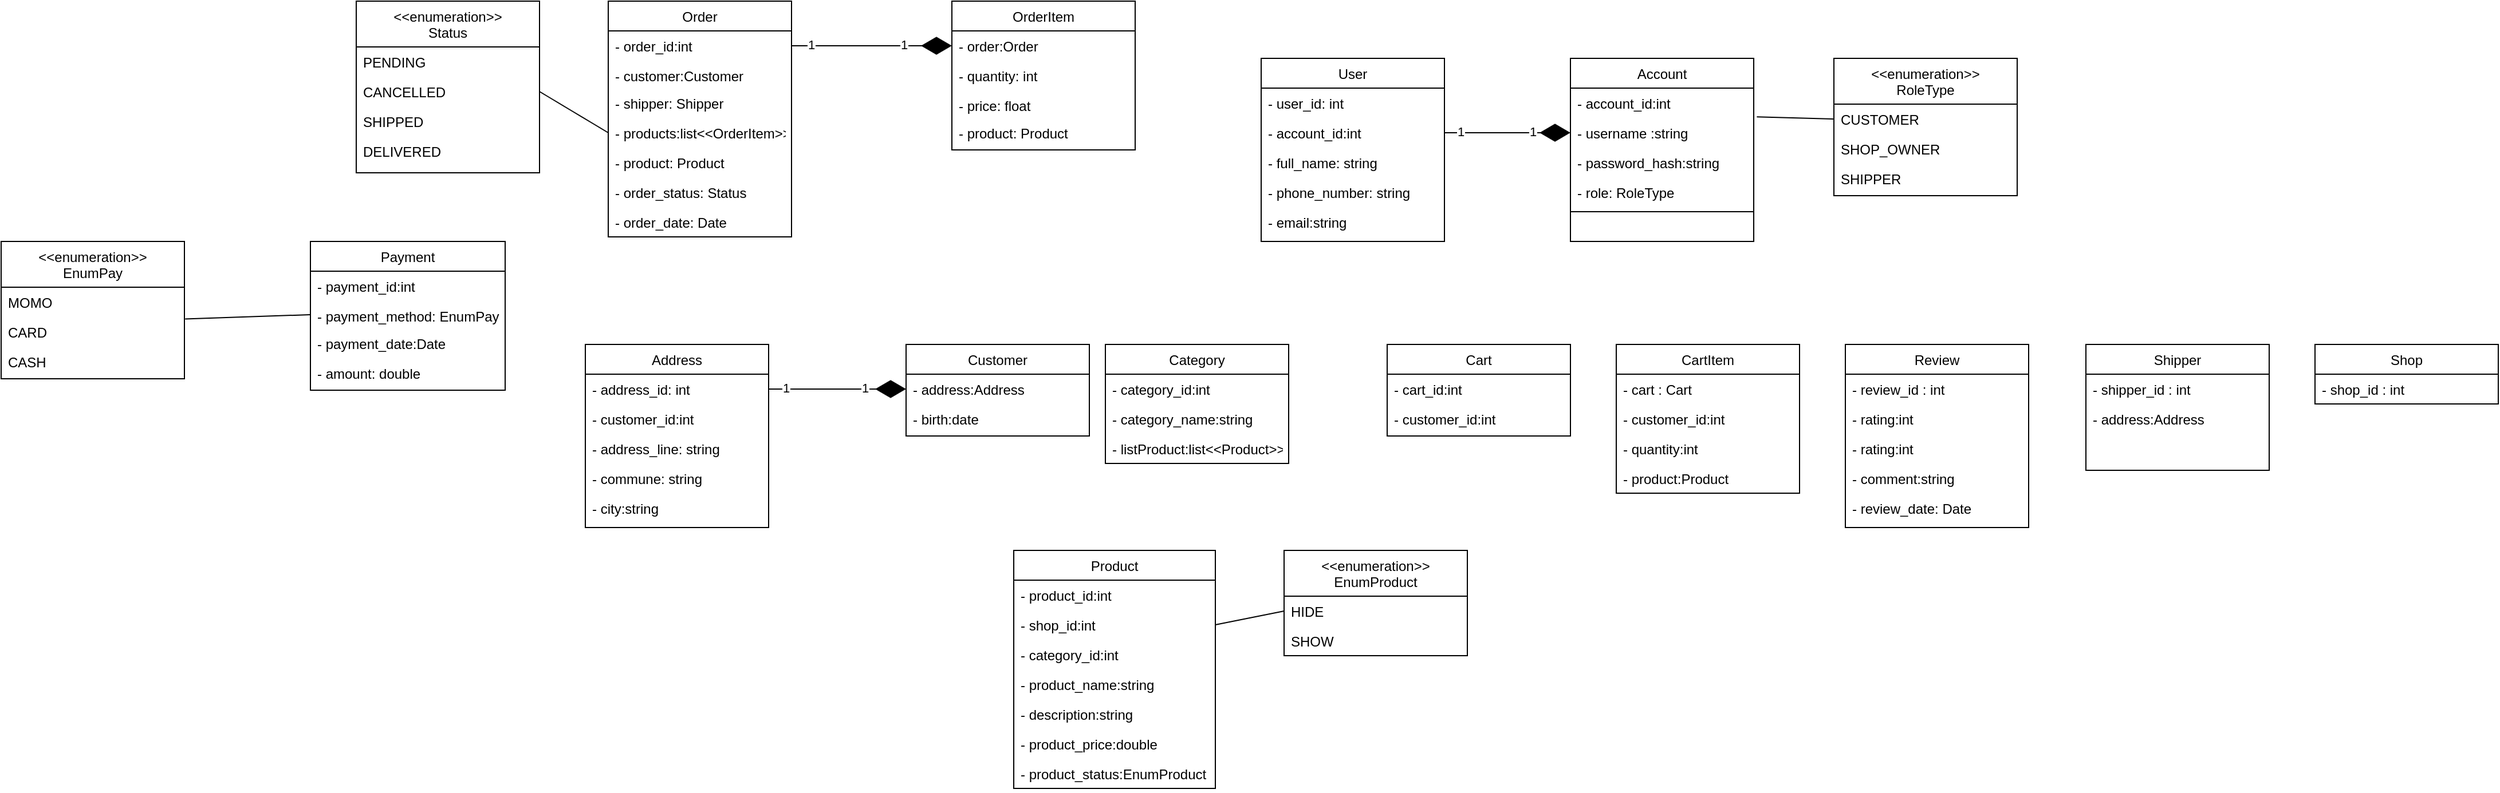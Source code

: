 <mxfile version="28.1.0">
  <diagram id="C5RBs43oDa-KdzZeNtuy" name="Page-1">
    <mxGraphModel dx="2270" dy="642" grid="1" gridSize="10" guides="1" tooltips="1" connect="1" arrows="1" fold="1" page="1" pageScale="1" pageWidth="827" pageHeight="1169" math="0" shadow="0">
      <root>
        <mxCell id="WIyWlLk6GJQsqaUBKTNV-0" />
        <mxCell id="WIyWlLk6GJQsqaUBKTNV-1" parent="WIyWlLk6GJQsqaUBKTNV-0" />
        <mxCell id="zkfFHV4jXpPFQw0GAbJ--17" value="Address" style="swimlane;fontStyle=0;align=center;verticalAlign=top;childLayout=stackLayout;horizontal=1;startSize=26;horizontalStack=0;resizeParent=1;resizeLast=0;collapsible=1;marginBottom=0;rounded=0;shadow=0;strokeWidth=1;" parent="WIyWlLk6GJQsqaUBKTNV-1" vertex="1">
          <mxGeometry x="-120" y="370" width="160" height="160" as="geometry">
            <mxRectangle x="550" y="140" width="160" height="26" as="alternateBounds" />
          </mxGeometry>
        </mxCell>
        <mxCell id="zkfFHV4jXpPFQw0GAbJ--18" value="- address_id: int" style="text;align=left;verticalAlign=top;spacingLeft=4;spacingRight=4;overflow=hidden;rotatable=0;points=[[0,0.5],[1,0.5]];portConstraint=eastwest;" parent="zkfFHV4jXpPFQw0GAbJ--17" vertex="1">
          <mxGeometry y="26" width="160" height="26" as="geometry" />
        </mxCell>
        <mxCell id="zkfFHV4jXpPFQw0GAbJ--19" value="- customer_id:int" style="text;align=left;verticalAlign=top;spacingLeft=4;spacingRight=4;overflow=hidden;rotatable=0;points=[[0,0.5],[1,0.5]];portConstraint=eastwest;rounded=0;shadow=0;html=0;" parent="zkfFHV4jXpPFQw0GAbJ--17" vertex="1">
          <mxGeometry y="52" width="160" height="26" as="geometry" />
        </mxCell>
        <mxCell id="zkfFHV4jXpPFQw0GAbJ--20" value="- address_line: string" style="text;align=left;verticalAlign=top;spacingLeft=4;spacingRight=4;overflow=hidden;rotatable=0;points=[[0,0.5],[1,0.5]];portConstraint=eastwest;rounded=0;shadow=0;html=0;" parent="zkfFHV4jXpPFQw0GAbJ--17" vertex="1">
          <mxGeometry y="78" width="160" height="26" as="geometry" />
        </mxCell>
        <mxCell id="zkfFHV4jXpPFQw0GAbJ--21" value="- commune: string" style="text;align=left;verticalAlign=top;spacingLeft=4;spacingRight=4;overflow=hidden;rotatable=0;points=[[0,0.5],[1,0.5]];portConstraint=eastwest;rounded=0;shadow=0;html=0;" parent="zkfFHV4jXpPFQw0GAbJ--17" vertex="1">
          <mxGeometry y="104" width="160" height="26" as="geometry" />
        </mxCell>
        <mxCell id="zkfFHV4jXpPFQw0GAbJ--22" value="- city:string" style="text;align=left;verticalAlign=top;spacingLeft=4;spacingRight=4;overflow=hidden;rotatable=0;points=[[0,0.5],[1,0.5]];portConstraint=eastwest;rounded=0;shadow=0;html=0;" parent="zkfFHV4jXpPFQw0GAbJ--17" vertex="1">
          <mxGeometry y="130" width="160" height="26" as="geometry" />
        </mxCell>
        <mxCell id="yYIzffoy473ILWTqGYML-0" value="Account" style="swimlane;fontStyle=0;align=center;verticalAlign=top;childLayout=stackLayout;horizontal=1;startSize=26;horizontalStack=0;resizeParent=1;resizeLast=0;collapsible=1;marginBottom=0;rounded=0;shadow=0;strokeWidth=1;" parent="WIyWlLk6GJQsqaUBKTNV-1" vertex="1">
          <mxGeometry x="740" y="120" width="160" height="160" as="geometry">
            <mxRectangle x="550" y="140" width="160" height="26" as="alternateBounds" />
          </mxGeometry>
        </mxCell>
        <mxCell id="yYIzffoy473ILWTqGYML-1" value="- account_id:int" style="text;align=left;verticalAlign=top;spacingLeft=4;spacingRight=4;overflow=hidden;rotatable=0;points=[[0,0.5],[1,0.5]];portConstraint=eastwest;" parent="yYIzffoy473ILWTqGYML-0" vertex="1">
          <mxGeometry y="26" width="160" height="26" as="geometry" />
        </mxCell>
        <mxCell id="yYIzffoy473ILWTqGYML-2" value="- username :string" style="text;align=left;verticalAlign=top;spacingLeft=4;spacingRight=4;overflow=hidden;rotatable=0;points=[[0,0.5],[1,0.5]];portConstraint=eastwest;rounded=0;shadow=0;html=0;" parent="yYIzffoy473ILWTqGYML-0" vertex="1">
          <mxGeometry y="52" width="160" height="26" as="geometry" />
        </mxCell>
        <mxCell id="yYIzffoy473ILWTqGYML-3" value="- password_hash:string" style="text;align=left;verticalAlign=top;spacingLeft=4;spacingRight=4;overflow=hidden;rotatable=0;points=[[0,0.5],[1,0.5]];portConstraint=eastwest;rounded=0;shadow=0;html=0;" parent="yYIzffoy473ILWTqGYML-0" vertex="1">
          <mxGeometry y="78" width="160" height="26" as="geometry" />
        </mxCell>
        <mxCell id="yYIzffoy473ILWTqGYML-4" value="- role: RoleType" style="text;align=left;verticalAlign=top;spacingLeft=4;spacingRight=4;overflow=hidden;rotatable=0;points=[[0,0.5],[1,0.5]];portConstraint=eastwest;rounded=0;shadow=0;html=0;" parent="yYIzffoy473ILWTqGYML-0" vertex="1">
          <mxGeometry y="104" width="160" height="26" as="geometry" />
        </mxCell>
        <mxCell id="yYIzffoy473ILWTqGYML-6" value="" style="line;html=1;strokeWidth=1;align=left;verticalAlign=middle;spacingTop=-1;spacingLeft=3;spacingRight=3;rotatable=0;labelPosition=right;points=[];portConstraint=eastwest;" parent="yYIzffoy473ILWTqGYML-0" vertex="1">
          <mxGeometry y="130" width="160" height="8" as="geometry" />
        </mxCell>
        <mxCell id="yYIzffoy473ILWTqGYML-9" value="&lt;&lt;enumeration&gt;&gt;&#xa;RoleType" style="swimlane;fontStyle=0;align=center;verticalAlign=top;childLayout=stackLayout;horizontal=1;startSize=40;horizontalStack=0;resizeParent=1;resizeLast=0;collapsible=1;marginBottom=0;rounded=0;shadow=0;strokeWidth=1;" parent="WIyWlLk6GJQsqaUBKTNV-1" vertex="1">
          <mxGeometry x="970" y="120" width="160" height="120" as="geometry">
            <mxRectangle x="980" y="100" width="160" height="40" as="alternateBounds" />
          </mxGeometry>
        </mxCell>
        <mxCell id="yYIzffoy473ILWTqGYML-10" value="CUSTOMER" style="text;align=left;verticalAlign=top;spacingLeft=4;spacingRight=4;overflow=hidden;rotatable=0;points=[[0,0.5],[1,0.5]];portConstraint=eastwest;" parent="yYIzffoy473ILWTqGYML-9" vertex="1">
          <mxGeometry y="40" width="160" height="26" as="geometry" />
        </mxCell>
        <mxCell id="yYIzffoy473ILWTqGYML-11" value="SHOP_OWNER" style="text;align=left;verticalAlign=top;spacingLeft=4;spacingRight=4;overflow=hidden;rotatable=0;points=[[0,0.5],[1,0.5]];portConstraint=eastwest;rounded=0;shadow=0;html=0;" parent="yYIzffoy473ILWTqGYML-9" vertex="1">
          <mxGeometry y="66" width="160" height="26" as="geometry" />
        </mxCell>
        <mxCell id="yYIzffoy473ILWTqGYML-12" value="SHIPPER" style="text;align=left;verticalAlign=top;spacingLeft=4;spacingRight=4;overflow=hidden;rotatable=0;points=[[0,0.5],[1,0.5]];portConstraint=eastwest;rounded=0;shadow=0;html=0;" parent="yYIzffoy473ILWTqGYML-9" vertex="1">
          <mxGeometry y="92" width="160" height="26" as="geometry" />
        </mxCell>
        <mxCell id="yYIzffoy473ILWTqGYML-15" value="" style="endArrow=none;html=1;rounded=0;entryX=1.017;entryY=0.966;entryDx=0;entryDy=0;exitX=0;exitY=0.5;exitDx=0;exitDy=0;entryPerimeter=0;" parent="WIyWlLk6GJQsqaUBKTNV-1" source="yYIzffoy473ILWTqGYML-10" target="yYIzffoy473ILWTqGYML-1" edge="1">
          <mxGeometry width="50" height="50" relative="1" as="geometry">
            <mxPoint x="730" y="320" as="sourcePoint" />
            <mxPoint x="780" y="270" as="targetPoint" />
            <Array as="points" />
          </mxGeometry>
        </mxCell>
        <mxCell id="yYIzffoy473ILWTqGYML-16" value="User" style="swimlane;fontStyle=0;align=center;verticalAlign=top;childLayout=stackLayout;horizontal=1;startSize=26;horizontalStack=0;resizeParent=1;resizeLast=0;collapsible=1;marginBottom=0;rounded=0;shadow=0;strokeWidth=1;" parent="WIyWlLk6GJQsqaUBKTNV-1" vertex="1">
          <mxGeometry x="470" y="120" width="160" height="160" as="geometry">
            <mxRectangle x="550" y="140" width="160" height="26" as="alternateBounds" />
          </mxGeometry>
        </mxCell>
        <mxCell id="yYIzffoy473ILWTqGYML-17" value="- user_id: int" style="text;align=left;verticalAlign=top;spacingLeft=4;spacingRight=4;overflow=hidden;rotatable=0;points=[[0,0.5],[1,0.5]];portConstraint=eastwest;" parent="yYIzffoy473ILWTqGYML-16" vertex="1">
          <mxGeometry y="26" width="160" height="26" as="geometry" />
        </mxCell>
        <mxCell id="yYIzffoy473ILWTqGYML-18" value="- account_id:int" style="text;align=left;verticalAlign=top;spacingLeft=4;spacingRight=4;overflow=hidden;rotatable=0;points=[[0,0.5],[1,0.5]];portConstraint=eastwest;rounded=0;shadow=0;html=0;" parent="yYIzffoy473ILWTqGYML-16" vertex="1">
          <mxGeometry y="52" width="160" height="26" as="geometry" />
        </mxCell>
        <mxCell id="yYIzffoy473ILWTqGYML-19" value="- full_name: string" style="text;align=left;verticalAlign=top;spacingLeft=4;spacingRight=4;overflow=hidden;rotatable=0;points=[[0,0.5],[1,0.5]];portConstraint=eastwest;rounded=0;shadow=0;html=0;" parent="yYIzffoy473ILWTqGYML-16" vertex="1">
          <mxGeometry y="78" width="160" height="26" as="geometry" />
        </mxCell>
        <mxCell id="yYIzffoy473ILWTqGYML-20" value="- phone_number: string" style="text;align=left;verticalAlign=top;spacingLeft=4;spacingRight=4;overflow=hidden;rotatable=0;points=[[0,0.5],[1,0.5]];portConstraint=eastwest;rounded=0;shadow=0;html=0;" parent="yYIzffoy473ILWTqGYML-16" vertex="1">
          <mxGeometry y="104" width="160" height="26" as="geometry" />
        </mxCell>
        <mxCell id="yYIzffoy473ILWTqGYML-21" value="- email:string" style="text;align=left;verticalAlign=top;spacingLeft=4;spacingRight=4;overflow=hidden;rotatable=0;points=[[0,0.5],[1,0.5]];portConstraint=eastwest;rounded=0;shadow=0;html=0;" parent="yYIzffoy473ILWTqGYML-16" vertex="1">
          <mxGeometry y="130" width="160" height="26" as="geometry" />
        </mxCell>
        <mxCell id="yYIzffoy473ILWTqGYML-22" value="" style="endArrow=diamondThin;endFill=1;endSize=24;html=1;rounded=0;exitX=1;exitY=0.5;exitDx=0;exitDy=0;entryX=0;entryY=0.5;entryDx=0;entryDy=0;" parent="WIyWlLk6GJQsqaUBKTNV-1" source="yYIzffoy473ILWTqGYML-18" target="yYIzffoy473ILWTqGYML-2" edge="1">
          <mxGeometry width="160" relative="1" as="geometry">
            <mxPoint x="630" y="480" as="sourcePoint" />
            <mxPoint x="790" y="480" as="targetPoint" />
          </mxGeometry>
        </mxCell>
        <mxCell id="yYIzffoy473ILWTqGYML-23" value="1" style="edgeLabel;html=1;align=center;verticalAlign=middle;resizable=0;points=[];" parent="yYIzffoy473ILWTqGYML-22" vertex="1" connectable="0">
          <mxGeometry x="-0.756" y="1" relative="1" as="geometry">
            <mxPoint as="offset" />
          </mxGeometry>
        </mxCell>
        <mxCell id="yYIzffoy473ILWTqGYML-24" value="1" style="edgeLabel;html=1;align=center;verticalAlign=middle;resizable=0;points=[];" parent="yYIzffoy473ILWTqGYML-22" vertex="1" connectable="0">
          <mxGeometry x="0.399" y="1" relative="1" as="geometry">
            <mxPoint as="offset" />
          </mxGeometry>
        </mxCell>
        <mxCell id="yYIzffoy473ILWTqGYML-25" value="Cart" style="swimlane;fontStyle=0;align=center;verticalAlign=top;childLayout=stackLayout;horizontal=1;startSize=26;horizontalStack=0;resizeParent=1;resizeLast=0;collapsible=1;marginBottom=0;rounded=0;shadow=0;strokeWidth=1;" parent="WIyWlLk6GJQsqaUBKTNV-1" vertex="1">
          <mxGeometry x="580" y="370" width="160" height="80" as="geometry">
            <mxRectangle x="550" y="140" width="160" height="26" as="alternateBounds" />
          </mxGeometry>
        </mxCell>
        <mxCell id="yYIzffoy473ILWTqGYML-26" value="- cart_id:int" style="text;align=left;verticalAlign=top;spacingLeft=4;spacingRight=4;overflow=hidden;rotatable=0;points=[[0,0.5],[1,0.5]];portConstraint=eastwest;" parent="yYIzffoy473ILWTqGYML-25" vertex="1">
          <mxGeometry y="26" width="160" height="26" as="geometry" />
        </mxCell>
        <mxCell id="yYIzffoy473ILWTqGYML-27" value="- customer_id:int" style="text;align=left;verticalAlign=top;spacingLeft=4;spacingRight=4;overflow=hidden;rotatable=0;points=[[0,0.5],[1,0.5]];portConstraint=eastwest;rounded=0;shadow=0;html=0;" parent="yYIzffoy473ILWTqGYML-25" vertex="1">
          <mxGeometry y="52" width="160" height="26" as="geometry" />
        </mxCell>
        <mxCell id="yYIzffoy473ILWTqGYML-31" value="CartItem" style="swimlane;fontStyle=0;align=center;verticalAlign=top;childLayout=stackLayout;horizontal=1;startSize=26;horizontalStack=0;resizeParent=1;resizeLast=0;collapsible=1;marginBottom=0;rounded=0;shadow=0;strokeWidth=1;" parent="WIyWlLk6GJQsqaUBKTNV-1" vertex="1">
          <mxGeometry x="780" y="370" width="160" height="130" as="geometry">
            <mxRectangle x="550" y="140" width="160" height="26" as="alternateBounds" />
          </mxGeometry>
        </mxCell>
        <mxCell id="yYIzffoy473ILWTqGYML-32" value="- cart : Cart" style="text;align=left;verticalAlign=top;spacingLeft=4;spacingRight=4;overflow=hidden;rotatable=0;points=[[0,0.5],[1,0.5]];portConstraint=eastwest;" parent="yYIzffoy473ILWTqGYML-31" vertex="1">
          <mxGeometry y="26" width="160" height="26" as="geometry" />
        </mxCell>
        <mxCell id="yYIzffoy473ILWTqGYML-33" value="- customer_id:int" style="text;align=left;verticalAlign=top;spacingLeft=4;spacingRight=4;overflow=hidden;rotatable=0;points=[[0,0.5],[1,0.5]];portConstraint=eastwest;rounded=0;shadow=0;html=0;" parent="yYIzffoy473ILWTqGYML-31" vertex="1">
          <mxGeometry y="52" width="160" height="26" as="geometry" />
        </mxCell>
        <mxCell id="yYIzffoy473ILWTqGYML-35" value="- quantity:int" style="text;align=left;verticalAlign=top;spacingLeft=4;spacingRight=4;overflow=hidden;rotatable=0;points=[[0,0.5],[1,0.5]];portConstraint=eastwest;rounded=0;shadow=0;html=0;" parent="yYIzffoy473ILWTqGYML-31" vertex="1">
          <mxGeometry y="78" width="160" height="26" as="geometry" />
        </mxCell>
        <mxCell id="yYIzffoy473ILWTqGYML-40" value="- product:Product" style="text;align=left;verticalAlign=top;spacingLeft=4;spacingRight=4;overflow=hidden;rotatable=0;points=[[0,0.5],[1,0.5]];portConstraint=eastwest;rounded=0;shadow=0;html=0;" parent="yYIzffoy473ILWTqGYML-31" vertex="1">
          <mxGeometry y="104" width="160" height="26" as="geometry" />
        </mxCell>
        <mxCell id="yYIzffoy473ILWTqGYML-36" value="Category" style="swimlane;fontStyle=0;align=center;verticalAlign=top;childLayout=stackLayout;horizontal=1;startSize=26;horizontalStack=0;resizeParent=1;resizeLast=0;collapsible=1;marginBottom=0;rounded=0;shadow=0;strokeWidth=1;" parent="WIyWlLk6GJQsqaUBKTNV-1" vertex="1">
          <mxGeometry x="334" y="370" width="160" height="104" as="geometry">
            <mxRectangle x="550" y="140" width="160" height="26" as="alternateBounds" />
          </mxGeometry>
        </mxCell>
        <mxCell id="yYIzffoy473ILWTqGYML-37" value="- category_id:int" style="text;align=left;verticalAlign=top;spacingLeft=4;spacingRight=4;overflow=hidden;rotatable=0;points=[[0,0.5],[1,0.5]];portConstraint=eastwest;" parent="yYIzffoy473ILWTqGYML-36" vertex="1">
          <mxGeometry y="26" width="160" height="26" as="geometry" />
        </mxCell>
        <mxCell id="yYIzffoy473ILWTqGYML-38" value="- category_name:string" style="text;align=left;verticalAlign=top;spacingLeft=4;spacingRight=4;overflow=hidden;rotatable=0;points=[[0,0.5],[1,0.5]];portConstraint=eastwest;rounded=0;shadow=0;html=0;" parent="yYIzffoy473ILWTqGYML-36" vertex="1">
          <mxGeometry y="52" width="160" height="26" as="geometry" />
        </mxCell>
        <mxCell id="yYIzffoy473ILWTqGYML-39" value="- listProduct:list&lt;&lt;Product&gt;&gt;" style="text;align=left;verticalAlign=top;spacingLeft=4;spacingRight=4;overflow=hidden;rotatable=0;points=[[0,0.5],[1,0.5]];portConstraint=eastwest;rounded=0;shadow=0;html=0;" parent="yYIzffoy473ILWTqGYML-36" vertex="1">
          <mxGeometry y="78" width="160" height="26" as="geometry" />
        </mxCell>
        <mxCell id="yYIzffoy473ILWTqGYML-41" value="Customer" style="swimlane;fontStyle=0;align=center;verticalAlign=top;childLayout=stackLayout;horizontal=1;startSize=26;horizontalStack=0;resizeParent=1;resizeLast=0;collapsible=1;marginBottom=0;rounded=0;shadow=0;strokeWidth=1;" parent="WIyWlLk6GJQsqaUBKTNV-1" vertex="1">
          <mxGeometry x="160" y="370" width="160" height="80" as="geometry">
            <mxRectangle x="550" y="140" width="160" height="26" as="alternateBounds" />
          </mxGeometry>
        </mxCell>
        <mxCell id="yYIzffoy473ILWTqGYML-42" value="- address:Address" style="text;align=left;verticalAlign=top;spacingLeft=4;spacingRight=4;overflow=hidden;rotatable=0;points=[[0,0.5],[1,0.5]];portConstraint=eastwest;" parent="yYIzffoy473ILWTqGYML-41" vertex="1">
          <mxGeometry y="26" width="160" height="26" as="geometry" />
        </mxCell>
        <mxCell id="yYIzffoy473ILWTqGYML-43" value="- birth:date" style="text;align=left;verticalAlign=top;spacingLeft=4;spacingRight=4;overflow=hidden;rotatable=0;points=[[0,0.5],[1,0.5]];portConstraint=eastwest;rounded=0;shadow=0;html=0;" parent="yYIzffoy473ILWTqGYML-41" vertex="1">
          <mxGeometry y="52" width="160" height="26" as="geometry" />
        </mxCell>
        <mxCell id="yYIzffoy473ILWTqGYML-45" value="" style="endArrow=diamondThin;endFill=1;endSize=24;html=1;rounded=0;exitX=1;exitY=0.5;exitDx=0;exitDy=0;entryX=0;entryY=0.5;entryDx=0;entryDy=0;" parent="WIyWlLk6GJQsqaUBKTNV-1" source="zkfFHV4jXpPFQw0GAbJ--18" target="yYIzffoy473ILWTqGYML-42" edge="1">
          <mxGeometry width="160" relative="1" as="geometry">
            <mxPoint x="660" y="260" as="sourcePoint" />
            <mxPoint x="770" y="260" as="targetPoint" />
          </mxGeometry>
        </mxCell>
        <mxCell id="yYIzffoy473ILWTqGYML-46" value="1" style="edgeLabel;html=1;align=center;verticalAlign=middle;resizable=0;points=[];" parent="yYIzffoy473ILWTqGYML-45" vertex="1" connectable="0">
          <mxGeometry x="-0.756" y="1" relative="1" as="geometry">
            <mxPoint as="offset" />
          </mxGeometry>
        </mxCell>
        <mxCell id="yYIzffoy473ILWTqGYML-47" value="1" style="edgeLabel;html=1;align=center;verticalAlign=middle;resizable=0;points=[];" parent="yYIzffoy473ILWTqGYML-45" vertex="1" connectable="0">
          <mxGeometry x="0.399" y="1" relative="1" as="geometry">
            <mxPoint as="offset" />
          </mxGeometry>
        </mxCell>
        <mxCell id="yYIzffoy473ILWTqGYML-48" value="OrderItem" style="swimlane;fontStyle=0;align=center;verticalAlign=top;childLayout=stackLayout;horizontal=1;startSize=26;horizontalStack=0;resizeParent=1;resizeLast=0;collapsible=1;marginBottom=0;rounded=0;shadow=0;strokeWidth=1;" parent="WIyWlLk6GJQsqaUBKTNV-1" vertex="1">
          <mxGeometry x="200" y="70" width="160" height="130" as="geometry">
            <mxRectangle x="550" y="140" width="160" height="26" as="alternateBounds" />
          </mxGeometry>
        </mxCell>
        <mxCell id="yYIzffoy473ILWTqGYML-58" value="- order:Order" style="text;align=left;verticalAlign=top;spacingLeft=4;spacingRight=4;overflow=hidden;rotatable=0;points=[[0,0.5],[1,0.5]];portConstraint=eastwest;" parent="yYIzffoy473ILWTqGYML-48" vertex="1">
          <mxGeometry y="26" width="160" height="26" as="geometry" />
        </mxCell>
        <mxCell id="yYIzffoy473ILWTqGYML-61" value="- quantity: int" style="text;align=left;verticalAlign=top;spacingLeft=4;spacingRight=4;overflow=hidden;rotatable=0;points=[[0,0.5],[1,0.5]];portConstraint=eastwest;" parent="yYIzffoy473ILWTqGYML-48" vertex="1">
          <mxGeometry y="52" width="160" height="26" as="geometry" />
        </mxCell>
        <mxCell id="yYIzffoy473ILWTqGYML-60" value="- price: float" style="text;align=left;verticalAlign=top;spacingLeft=4;spacingRight=4;overflow=hidden;rotatable=0;points=[[0,0.5],[1,0.5]];portConstraint=eastwest;" parent="yYIzffoy473ILWTqGYML-48" vertex="1">
          <mxGeometry y="78" width="160" height="24" as="geometry" />
        </mxCell>
        <mxCell id="yYIzffoy473ILWTqGYML-59" value="- product: Product" style="text;align=left;verticalAlign=top;spacingLeft=4;spacingRight=4;overflow=hidden;rotatable=0;points=[[0,0.5],[1,0.5]];portConstraint=eastwest;" parent="yYIzffoy473ILWTqGYML-48" vertex="1">
          <mxGeometry y="102" width="160" height="26" as="geometry" />
        </mxCell>
        <mxCell id="yYIzffoy473ILWTqGYML-62" value="Order" style="swimlane;fontStyle=0;align=center;verticalAlign=top;childLayout=stackLayout;horizontal=1;startSize=26;horizontalStack=0;resizeParent=1;resizeLast=0;collapsible=1;marginBottom=0;rounded=0;shadow=0;strokeWidth=1;" parent="WIyWlLk6GJQsqaUBKTNV-1" vertex="1">
          <mxGeometry x="-100" y="70" width="160" height="206" as="geometry">
            <mxRectangle x="550" y="140" width="160" height="26" as="alternateBounds" />
          </mxGeometry>
        </mxCell>
        <mxCell id="yYIzffoy473ILWTqGYML-63" value="- order_id:int" style="text;align=left;verticalAlign=top;spacingLeft=4;spacingRight=4;overflow=hidden;rotatable=0;points=[[0,0.5],[1,0.5]];portConstraint=eastwest;" parent="yYIzffoy473ILWTqGYML-62" vertex="1">
          <mxGeometry y="26" width="160" height="26" as="geometry" />
        </mxCell>
        <mxCell id="yYIzffoy473ILWTqGYML-65" value="- customer:Customer" style="text;align=left;verticalAlign=top;spacingLeft=4;spacingRight=4;overflow=hidden;rotatable=0;points=[[0,0.5],[1,0.5]];portConstraint=eastwest;" parent="yYIzffoy473ILWTqGYML-62" vertex="1">
          <mxGeometry y="52" width="160" height="24" as="geometry" />
        </mxCell>
        <mxCell id="edQ1R5koVrAvxEcRT-xn-19" value="- shipper: Shipper" style="text;align=left;verticalAlign=top;spacingLeft=4;spacingRight=4;overflow=hidden;rotatable=0;points=[[0,0.5],[1,0.5]];portConstraint=eastwest;" vertex="1" parent="yYIzffoy473ILWTqGYML-62">
          <mxGeometry y="76" width="160" height="26" as="geometry" />
        </mxCell>
        <mxCell id="yYIzffoy473ILWTqGYML-64" value="- products:list&lt;&lt;OrderItem&gt;&gt;" style="text;align=left;verticalAlign=top;spacingLeft=4;spacingRight=4;overflow=hidden;rotatable=0;points=[[0,0.5],[1,0.5]];portConstraint=eastwest;" parent="yYIzffoy473ILWTqGYML-62" vertex="1">
          <mxGeometry y="102" width="160" height="26" as="geometry" />
        </mxCell>
        <mxCell id="yYIzffoy473ILWTqGYML-66" value="- product: Product" style="text;align=left;verticalAlign=top;spacingLeft=4;spacingRight=4;overflow=hidden;rotatable=0;points=[[0,0.5],[1,0.5]];portConstraint=eastwest;" parent="yYIzffoy473ILWTqGYML-62" vertex="1">
          <mxGeometry y="128" width="160" height="26" as="geometry" />
        </mxCell>
        <mxCell id="yYIzffoy473ILWTqGYML-70" value="- order_status: Status" style="text;align=left;verticalAlign=top;spacingLeft=4;spacingRight=4;overflow=hidden;rotatable=0;points=[[0,0.5],[1,0.5]];portConstraint=eastwest;" parent="yYIzffoy473ILWTqGYML-62" vertex="1">
          <mxGeometry y="154" width="160" height="26" as="geometry" />
        </mxCell>
        <mxCell id="yYIzffoy473ILWTqGYML-78" value="- order_date: Date" style="text;align=left;verticalAlign=top;spacingLeft=4;spacingRight=4;overflow=hidden;rotatable=0;points=[[0,0.5],[1,0.5]];portConstraint=eastwest;" parent="yYIzffoy473ILWTqGYML-62" vertex="1">
          <mxGeometry y="180" width="160" height="26" as="geometry" />
        </mxCell>
        <mxCell id="yYIzffoy473ILWTqGYML-67" value="" style="endArrow=diamondThin;endFill=1;endSize=24;html=1;rounded=0;exitX=1;exitY=0.5;exitDx=0;exitDy=0;entryX=0;entryY=0.5;entryDx=0;entryDy=0;" parent="WIyWlLk6GJQsqaUBKTNV-1" source="yYIzffoy473ILWTqGYML-63" target="yYIzffoy473ILWTqGYML-58" edge="1">
          <mxGeometry width="160" relative="1" as="geometry">
            <mxPoint x="150" y="270" as="sourcePoint" />
            <mxPoint x="270" y="270" as="targetPoint" />
          </mxGeometry>
        </mxCell>
        <mxCell id="yYIzffoy473ILWTqGYML-68" value="1" style="edgeLabel;html=1;align=center;verticalAlign=middle;resizable=0;points=[];" parent="yYIzffoy473ILWTqGYML-67" vertex="1" connectable="0">
          <mxGeometry x="-0.756" y="1" relative="1" as="geometry">
            <mxPoint as="offset" />
          </mxGeometry>
        </mxCell>
        <mxCell id="yYIzffoy473ILWTqGYML-69" value="1" style="edgeLabel;html=1;align=center;verticalAlign=middle;resizable=0;points=[];" parent="yYIzffoy473ILWTqGYML-67" vertex="1" connectable="0">
          <mxGeometry x="0.399" y="1" relative="1" as="geometry">
            <mxPoint as="offset" />
          </mxGeometry>
        </mxCell>
        <mxCell id="yYIzffoy473ILWTqGYML-71" value="&lt;&lt;enumeration&gt;&gt;&#xa;Status" style="swimlane;fontStyle=0;align=center;verticalAlign=top;childLayout=stackLayout;horizontal=1;startSize=40;horizontalStack=0;resizeParent=1;resizeLast=0;collapsible=1;marginBottom=0;rounded=0;shadow=0;strokeWidth=1;" parent="WIyWlLk6GJQsqaUBKTNV-1" vertex="1">
          <mxGeometry x="-320" y="70" width="160" height="150" as="geometry">
            <mxRectangle x="980" y="100" width="160" height="40" as="alternateBounds" />
          </mxGeometry>
        </mxCell>
        <mxCell id="yYIzffoy473ILWTqGYML-74" value="PENDING" style="text;align=left;verticalAlign=top;spacingLeft=4;spacingRight=4;overflow=hidden;rotatable=0;points=[[0,0.5],[1,0.5]];portConstraint=eastwest;rounded=0;shadow=0;html=0;" parent="yYIzffoy473ILWTqGYML-71" vertex="1">
          <mxGeometry y="40" width="160" height="26" as="geometry" />
        </mxCell>
        <mxCell id="yYIzffoy473ILWTqGYML-75" value="CANCELLED" style="text;align=left;verticalAlign=top;spacingLeft=4;spacingRight=4;overflow=hidden;rotatable=0;points=[[0,0.5],[1,0.5]];portConstraint=eastwest;rounded=0;shadow=0;html=0;" parent="yYIzffoy473ILWTqGYML-71" vertex="1">
          <mxGeometry y="66" width="160" height="26" as="geometry" />
        </mxCell>
        <mxCell id="yYIzffoy473ILWTqGYML-76" value="SHIPPED" style="text;align=left;verticalAlign=top;spacingLeft=4;spacingRight=4;overflow=hidden;rotatable=0;points=[[0,0.5],[1,0.5]];portConstraint=eastwest;rounded=0;shadow=0;html=0;" parent="yYIzffoy473ILWTqGYML-71" vertex="1">
          <mxGeometry y="92" width="160" height="26" as="geometry" />
        </mxCell>
        <mxCell id="yYIzffoy473ILWTqGYML-77" value="DELIVERED" style="text;align=left;verticalAlign=top;spacingLeft=4;spacingRight=4;overflow=hidden;rotatable=0;points=[[0,0.5],[1,0.5]];portConstraint=eastwest;rounded=0;shadow=0;html=0;" parent="yYIzffoy473ILWTqGYML-71" vertex="1">
          <mxGeometry y="118" width="160" height="26" as="geometry" />
        </mxCell>
        <mxCell id="n1I_zqC7Cyv_ilENvXwi-0" value="" style="endArrow=none;html=1;rounded=0;entryX=1;entryY=0.5;entryDx=0;entryDy=0;exitX=0;exitY=0.5;exitDx=0;exitDy=0;" parent="WIyWlLk6GJQsqaUBKTNV-1" source="yYIzffoy473ILWTqGYML-64" target="yYIzffoy473ILWTqGYML-75" edge="1">
          <mxGeometry width="50" height="50" relative="1" as="geometry">
            <mxPoint x="-73" y="202" as="sourcePoint" />
            <mxPoint x="-140" y="200" as="targetPoint" />
            <Array as="points" />
          </mxGeometry>
        </mxCell>
        <mxCell id="n1I_zqC7Cyv_ilENvXwi-1" value="Payment" style="swimlane;fontStyle=0;align=center;verticalAlign=top;childLayout=stackLayout;horizontal=1;startSize=26;horizontalStack=0;resizeParent=1;resizeLast=0;collapsible=1;marginBottom=0;rounded=0;shadow=0;strokeWidth=1;" parent="WIyWlLk6GJQsqaUBKTNV-1" vertex="1">
          <mxGeometry x="-360" y="280" width="170" height="130" as="geometry">
            <mxRectangle x="550" y="140" width="160" height="26" as="alternateBounds" />
          </mxGeometry>
        </mxCell>
        <mxCell id="n1I_zqC7Cyv_ilENvXwi-2" value="- payment_id:int" style="text;align=left;verticalAlign=top;spacingLeft=4;spacingRight=4;overflow=hidden;rotatable=0;points=[[0,0.5],[1,0.5]];portConstraint=eastwest;" parent="n1I_zqC7Cyv_ilENvXwi-1" vertex="1">
          <mxGeometry y="26" width="170" height="26" as="geometry" />
        </mxCell>
        <mxCell id="n1I_zqC7Cyv_ilENvXwi-3" value="- payment_method: EnumPay" style="text;align=left;verticalAlign=top;spacingLeft=4;spacingRight=4;overflow=hidden;rotatable=0;points=[[0,0.5],[1,0.5]];portConstraint=eastwest;" parent="n1I_zqC7Cyv_ilENvXwi-1" vertex="1">
          <mxGeometry y="52" width="170" height="24" as="geometry" />
        </mxCell>
        <mxCell id="n1I_zqC7Cyv_ilENvXwi-4" value="- payment_date:Date" style="text;align=left;verticalAlign=top;spacingLeft=4;spacingRight=4;overflow=hidden;rotatable=0;points=[[0,0.5],[1,0.5]];portConstraint=eastwest;" parent="n1I_zqC7Cyv_ilENvXwi-1" vertex="1">
          <mxGeometry y="76" width="170" height="26" as="geometry" />
        </mxCell>
        <mxCell id="n1I_zqC7Cyv_ilENvXwi-5" value="- amount: double" style="text;align=left;verticalAlign=top;spacingLeft=4;spacingRight=4;overflow=hidden;rotatable=0;points=[[0,0.5],[1,0.5]];portConstraint=eastwest;" parent="n1I_zqC7Cyv_ilENvXwi-1" vertex="1">
          <mxGeometry y="102" width="170" height="26" as="geometry" />
        </mxCell>
        <mxCell id="n1I_zqC7Cyv_ilENvXwi-8" value="&lt;&lt;enumeration&gt;&gt;&#xa;EnumPay" style="swimlane;fontStyle=0;align=center;verticalAlign=top;childLayout=stackLayout;horizontal=1;startSize=40;horizontalStack=0;resizeParent=1;resizeLast=0;collapsible=1;marginBottom=0;rounded=0;shadow=0;strokeWidth=1;" parent="WIyWlLk6GJQsqaUBKTNV-1" vertex="1">
          <mxGeometry x="-630" y="280" width="160" height="120" as="geometry">
            <mxRectangle x="980" y="100" width="160" height="40" as="alternateBounds" />
          </mxGeometry>
        </mxCell>
        <mxCell id="n1I_zqC7Cyv_ilENvXwi-9" value="MOMO" style="text;align=left;verticalAlign=top;spacingLeft=4;spacingRight=4;overflow=hidden;rotatable=0;points=[[0,0.5],[1,0.5]];portConstraint=eastwest;rounded=0;shadow=0;html=0;" parent="n1I_zqC7Cyv_ilENvXwi-8" vertex="1">
          <mxGeometry y="40" width="160" height="26" as="geometry" />
        </mxCell>
        <mxCell id="n1I_zqC7Cyv_ilENvXwi-10" value="CARD" style="text;align=left;verticalAlign=top;spacingLeft=4;spacingRight=4;overflow=hidden;rotatable=0;points=[[0,0.5],[1,0.5]];portConstraint=eastwest;rounded=0;shadow=0;html=0;" parent="n1I_zqC7Cyv_ilENvXwi-8" vertex="1">
          <mxGeometry y="66" width="160" height="26" as="geometry" />
        </mxCell>
        <mxCell id="n1I_zqC7Cyv_ilENvXwi-12" value="CASH" style="text;align=left;verticalAlign=top;spacingLeft=4;spacingRight=4;overflow=hidden;rotatable=0;points=[[0,0.5],[1,0.5]];portConstraint=eastwest;rounded=0;shadow=0;html=0;" parent="n1I_zqC7Cyv_ilENvXwi-8" vertex="1">
          <mxGeometry y="92" width="160" height="26" as="geometry" />
        </mxCell>
        <mxCell id="n1I_zqC7Cyv_ilENvXwi-13" value="" style="endArrow=none;html=1;rounded=0;entryX=1.004;entryY=0.066;entryDx=0;entryDy=0;exitX=0;exitY=0.5;exitDx=0;exitDy=0;entryPerimeter=0;" parent="WIyWlLk6GJQsqaUBKTNV-1" source="n1I_zqC7Cyv_ilENvXwi-3" target="n1I_zqC7Cyv_ilENvXwi-10" edge="1">
          <mxGeometry width="50" height="50" relative="1" as="geometry">
            <mxPoint x="-90" y="230" as="sourcePoint" />
            <mxPoint x="-150" y="220" as="targetPoint" />
            <Array as="points" />
          </mxGeometry>
        </mxCell>
        <mxCell id="n1I_zqC7Cyv_ilENvXwi-14" value="Product" style="swimlane;fontStyle=0;align=center;verticalAlign=top;childLayout=stackLayout;horizontal=1;startSize=26;horizontalStack=0;resizeParent=1;resizeLast=0;collapsible=1;marginBottom=0;rounded=0;shadow=0;strokeWidth=1;" parent="WIyWlLk6GJQsqaUBKTNV-1" vertex="1">
          <mxGeometry x="254" y="550" width="176" height="208" as="geometry">
            <mxRectangle x="550" y="140" width="160" height="26" as="alternateBounds" />
          </mxGeometry>
        </mxCell>
        <mxCell id="n1I_zqC7Cyv_ilENvXwi-15" value="- product_id:int" style="text;align=left;verticalAlign=top;spacingLeft=4;spacingRight=4;overflow=hidden;rotatable=0;points=[[0,0.5],[1,0.5]];portConstraint=eastwest;" parent="n1I_zqC7Cyv_ilENvXwi-14" vertex="1">
          <mxGeometry y="26" width="176" height="26" as="geometry" />
        </mxCell>
        <mxCell id="n1I_zqC7Cyv_ilENvXwi-16" value="- shop_id:int" style="text;align=left;verticalAlign=top;spacingLeft=4;spacingRight=4;overflow=hidden;rotatable=0;points=[[0,0.5],[1,0.5]];portConstraint=eastwest;rounded=0;shadow=0;html=0;" parent="n1I_zqC7Cyv_ilENvXwi-14" vertex="1">
          <mxGeometry y="52" width="176" height="26" as="geometry" />
        </mxCell>
        <mxCell id="n1I_zqC7Cyv_ilENvXwi-17" value="- category_id:int" style="text;align=left;verticalAlign=top;spacingLeft=4;spacingRight=4;overflow=hidden;rotatable=0;points=[[0,0.5],[1,0.5]];portConstraint=eastwest;rounded=0;shadow=0;html=0;" parent="n1I_zqC7Cyv_ilENvXwi-14" vertex="1">
          <mxGeometry y="78" width="176" height="26" as="geometry" />
        </mxCell>
        <mxCell id="n1I_zqC7Cyv_ilENvXwi-18" value="- product_name:string" style="text;align=left;verticalAlign=top;spacingLeft=4;spacingRight=4;overflow=hidden;rotatable=0;points=[[0,0.5],[1,0.5]];portConstraint=eastwest;rounded=0;shadow=0;html=0;" parent="n1I_zqC7Cyv_ilENvXwi-14" vertex="1">
          <mxGeometry y="104" width="176" height="26" as="geometry" />
        </mxCell>
        <mxCell id="n1I_zqC7Cyv_ilENvXwi-19" value="- description:string" style="text;align=left;verticalAlign=top;spacingLeft=4;spacingRight=4;overflow=hidden;rotatable=0;points=[[0,0.5],[1,0.5]];portConstraint=eastwest;rounded=0;shadow=0;html=0;" parent="n1I_zqC7Cyv_ilENvXwi-14" vertex="1">
          <mxGeometry y="130" width="176" height="26" as="geometry" />
        </mxCell>
        <mxCell id="n1I_zqC7Cyv_ilENvXwi-20" value="- product_price:double" style="text;align=left;verticalAlign=top;spacingLeft=4;spacingRight=4;overflow=hidden;rotatable=0;points=[[0,0.5],[1,0.5]];portConstraint=eastwest;rounded=0;shadow=0;html=0;" parent="n1I_zqC7Cyv_ilENvXwi-14" vertex="1">
          <mxGeometry y="156" width="176" height="26" as="geometry" />
        </mxCell>
        <mxCell id="n1I_zqC7Cyv_ilENvXwi-21" value="- product_status:EnumProduct" style="text;align=left;verticalAlign=top;spacingLeft=4;spacingRight=4;overflow=hidden;rotatable=0;points=[[0,0.5],[1,0.5]];portConstraint=eastwest;rounded=0;shadow=0;html=0;" parent="n1I_zqC7Cyv_ilENvXwi-14" vertex="1">
          <mxGeometry y="182" width="176" height="26" as="geometry" />
        </mxCell>
        <mxCell id="n1I_zqC7Cyv_ilENvXwi-22" value="&lt;&lt;enumeration&gt;&gt;&#xa;EnumProduct" style="swimlane;fontStyle=0;align=center;verticalAlign=top;childLayout=stackLayout;horizontal=1;startSize=40;horizontalStack=0;resizeParent=1;resizeLast=0;collapsible=1;marginBottom=0;rounded=0;shadow=0;strokeWidth=1;" parent="WIyWlLk6GJQsqaUBKTNV-1" vertex="1">
          <mxGeometry x="490" y="550" width="160" height="92" as="geometry">
            <mxRectangle x="980" y="100" width="160" height="40" as="alternateBounds" />
          </mxGeometry>
        </mxCell>
        <mxCell id="n1I_zqC7Cyv_ilENvXwi-23" value="HIDE" style="text;align=left;verticalAlign=top;spacingLeft=4;spacingRight=4;overflow=hidden;rotatable=0;points=[[0,0.5],[1,0.5]];portConstraint=eastwest;rounded=0;shadow=0;html=0;" parent="n1I_zqC7Cyv_ilENvXwi-22" vertex="1">
          <mxGeometry y="40" width="160" height="26" as="geometry" />
        </mxCell>
        <mxCell id="n1I_zqC7Cyv_ilENvXwi-24" value="SHOW" style="text;align=left;verticalAlign=top;spacingLeft=4;spacingRight=4;overflow=hidden;rotatable=0;points=[[0,0.5],[1,0.5]];portConstraint=eastwest;rounded=0;shadow=0;html=0;" parent="n1I_zqC7Cyv_ilENvXwi-22" vertex="1">
          <mxGeometry y="66" width="160" height="26" as="geometry" />
        </mxCell>
        <mxCell id="n1I_zqC7Cyv_ilENvXwi-26" value="" style="endArrow=none;html=1;rounded=0;entryX=1;entryY=0.5;entryDx=0;entryDy=0;exitX=0;exitY=0.5;exitDx=0;exitDy=0;" parent="WIyWlLk6GJQsqaUBKTNV-1" source="n1I_zqC7Cyv_ilENvXwi-23" target="n1I_zqC7Cyv_ilENvXwi-16" edge="1">
          <mxGeometry width="50" height="50" relative="1" as="geometry">
            <mxPoint x="10" y="420" as="sourcePoint" />
            <mxPoint x="-50" y="410" as="targetPoint" />
            <Array as="points" />
          </mxGeometry>
        </mxCell>
        <mxCell id="edQ1R5koVrAvxEcRT-xn-0" value="Review" style="swimlane;fontStyle=0;align=center;verticalAlign=top;childLayout=stackLayout;horizontal=1;startSize=26;horizontalStack=0;resizeParent=1;resizeLast=0;collapsible=1;marginBottom=0;rounded=0;shadow=0;strokeWidth=1;" vertex="1" parent="WIyWlLk6GJQsqaUBKTNV-1">
          <mxGeometry x="980" y="370" width="160" height="160" as="geometry">
            <mxRectangle x="550" y="140" width="160" height="26" as="alternateBounds" />
          </mxGeometry>
        </mxCell>
        <mxCell id="edQ1R5koVrAvxEcRT-xn-1" value="- review_id : int" style="text;align=left;verticalAlign=top;spacingLeft=4;spacingRight=4;overflow=hidden;rotatable=0;points=[[0,0.5],[1,0.5]];portConstraint=eastwest;" vertex="1" parent="edQ1R5koVrAvxEcRT-xn-0">
          <mxGeometry y="26" width="160" height="26" as="geometry" />
        </mxCell>
        <mxCell id="edQ1R5koVrAvxEcRT-xn-10" value="- rating:int" style="text;align=left;verticalAlign=top;spacingLeft=4;spacingRight=4;overflow=hidden;rotatable=0;points=[[0,0.5],[1,0.5]];portConstraint=eastwest;rounded=0;shadow=0;html=0;" vertex="1" parent="edQ1R5koVrAvxEcRT-xn-0">
          <mxGeometry y="52" width="160" height="26" as="geometry" />
        </mxCell>
        <mxCell id="edQ1R5koVrAvxEcRT-xn-3" value="- rating:int" style="text;align=left;verticalAlign=top;spacingLeft=4;spacingRight=4;overflow=hidden;rotatable=0;points=[[0,0.5],[1,0.5]];portConstraint=eastwest;rounded=0;shadow=0;html=0;" vertex="1" parent="edQ1R5koVrAvxEcRT-xn-0">
          <mxGeometry y="78" width="160" height="26" as="geometry" />
        </mxCell>
        <mxCell id="edQ1R5koVrAvxEcRT-xn-4" value="- comment:string" style="text;align=left;verticalAlign=top;spacingLeft=4;spacingRight=4;overflow=hidden;rotatable=0;points=[[0,0.5],[1,0.5]];portConstraint=eastwest;rounded=0;shadow=0;html=0;" vertex="1" parent="edQ1R5koVrAvxEcRT-xn-0">
          <mxGeometry y="104" width="160" height="26" as="geometry" />
        </mxCell>
        <mxCell id="edQ1R5koVrAvxEcRT-xn-11" value="- review_date: Date" style="text;align=left;verticalAlign=top;spacingLeft=4;spacingRight=4;overflow=hidden;rotatable=0;points=[[0,0.5],[1,0.5]];portConstraint=eastwest;rounded=0;shadow=0;html=0;" vertex="1" parent="edQ1R5koVrAvxEcRT-xn-0">
          <mxGeometry y="130" width="160" height="26" as="geometry" />
        </mxCell>
        <mxCell id="edQ1R5koVrAvxEcRT-xn-13" value="Shipper" style="swimlane;fontStyle=0;align=center;verticalAlign=top;childLayout=stackLayout;horizontal=1;startSize=26;horizontalStack=0;resizeParent=1;resizeLast=0;collapsible=1;marginBottom=0;rounded=0;shadow=0;strokeWidth=1;" vertex="1" parent="WIyWlLk6GJQsqaUBKTNV-1">
          <mxGeometry x="1190" y="370" width="160" height="110" as="geometry">
            <mxRectangle x="550" y="140" width="160" height="26" as="alternateBounds" />
          </mxGeometry>
        </mxCell>
        <mxCell id="edQ1R5koVrAvxEcRT-xn-14" value="- shipper_id : int" style="text;align=left;verticalAlign=top;spacingLeft=4;spacingRight=4;overflow=hidden;rotatable=0;points=[[0,0.5],[1,0.5]];portConstraint=eastwest;" vertex="1" parent="edQ1R5koVrAvxEcRT-xn-13">
          <mxGeometry y="26" width="160" height="26" as="geometry" />
        </mxCell>
        <mxCell id="edQ1R5koVrAvxEcRT-xn-15" value="- address:Address" style="text;align=left;verticalAlign=top;spacingLeft=4;spacingRight=4;overflow=hidden;rotatable=0;points=[[0,0.5],[1,0.5]];portConstraint=eastwest;rounded=0;shadow=0;html=0;" vertex="1" parent="edQ1R5koVrAvxEcRT-xn-13">
          <mxGeometry y="52" width="160" height="26" as="geometry" />
        </mxCell>
        <mxCell id="edQ1R5koVrAvxEcRT-xn-20" value="Shop" style="swimlane;fontStyle=0;align=center;verticalAlign=top;childLayout=stackLayout;horizontal=1;startSize=26;horizontalStack=0;resizeParent=1;resizeLast=0;collapsible=1;marginBottom=0;rounded=0;shadow=0;strokeWidth=1;" vertex="1" parent="WIyWlLk6GJQsqaUBKTNV-1">
          <mxGeometry x="1390" y="370" width="160" height="52" as="geometry">
            <mxRectangle x="550" y="140" width="160" height="26" as="alternateBounds" />
          </mxGeometry>
        </mxCell>
        <mxCell id="edQ1R5koVrAvxEcRT-xn-21" value="- shop_id : int" style="text;align=left;verticalAlign=top;spacingLeft=4;spacingRight=4;overflow=hidden;rotatable=0;points=[[0,0.5],[1,0.5]];portConstraint=eastwest;" vertex="1" parent="edQ1R5koVrAvxEcRT-xn-20">
          <mxGeometry y="26" width="160" height="26" as="geometry" />
        </mxCell>
      </root>
    </mxGraphModel>
  </diagram>
</mxfile>
